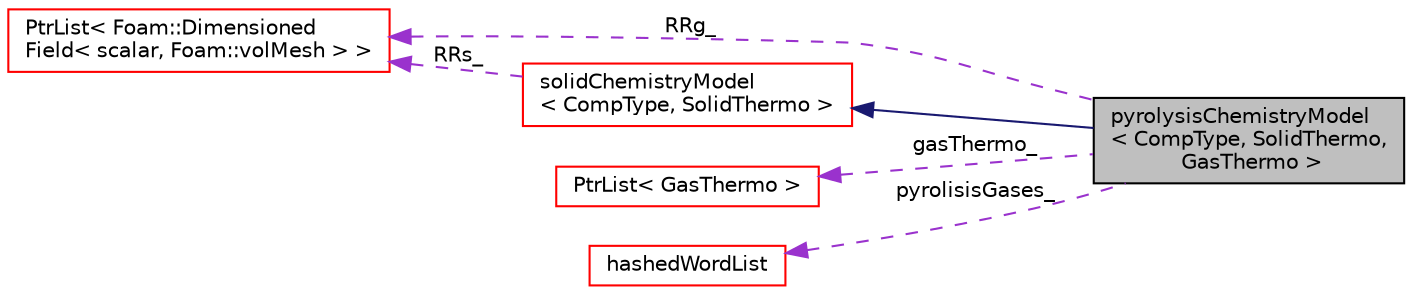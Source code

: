 digraph "pyrolysisChemistryModel&lt; CompType, SolidThermo, GasThermo &gt;"
{
  bgcolor="transparent";
  edge [fontname="Helvetica",fontsize="10",labelfontname="Helvetica",labelfontsize="10"];
  node [fontname="Helvetica",fontsize="10",shape=record];
  rankdir="LR";
  Node1 [label="pyrolysisChemistryModel\l\< CompType, SolidThermo,\l GasThermo \>",height=0.2,width=0.4,color="black", fillcolor="grey75", style="filled", fontcolor="black"];
  Node2 -> Node1 [dir="back",color="midnightblue",fontsize="10",style="solid",fontname="Helvetica"];
  Node2 [label="solidChemistryModel\l\< CompType, SolidThermo \>",height=0.2,width=0.4,color="red",URL="$a02365.html",tooltip="Extends base solid chemistry model by adding a thermo package, and ODE functions. Introduces chemistr..."];
  Node3 -> Node2 [dir="back",color="darkorchid3",fontsize="10",style="dashed",label=" RRs_" ,fontname="Helvetica"];
  Node3 [label="PtrList\< Foam::Dimensioned\lField\< scalar, Foam::volMesh \> \>",height=0.2,width=0.4,color="red",URL="$a02031.html"];
  Node3 -> Node1 [dir="back",color="darkorchid3",fontsize="10",style="dashed",label=" RRg_" ,fontname="Helvetica"];
  Node4 -> Node1 [dir="back",color="darkorchid3",fontsize="10",style="dashed",label=" gasThermo_" ,fontname="Helvetica"];
  Node4 [label="PtrList\< GasThermo \>",height=0.2,width=0.4,color="red",URL="$a02031.html"];
  Node5 -> Node1 [dir="back",color="darkorchid3",fontsize="10",style="dashed",label=" pyrolisisGases_" ,fontname="Helvetica"];
  Node5 [label="hashedWordList",height=0.2,width=0.4,color="red",URL="$a00980.html",tooltip="A wordList with hashed indices for faster lookup by name. "];
}
